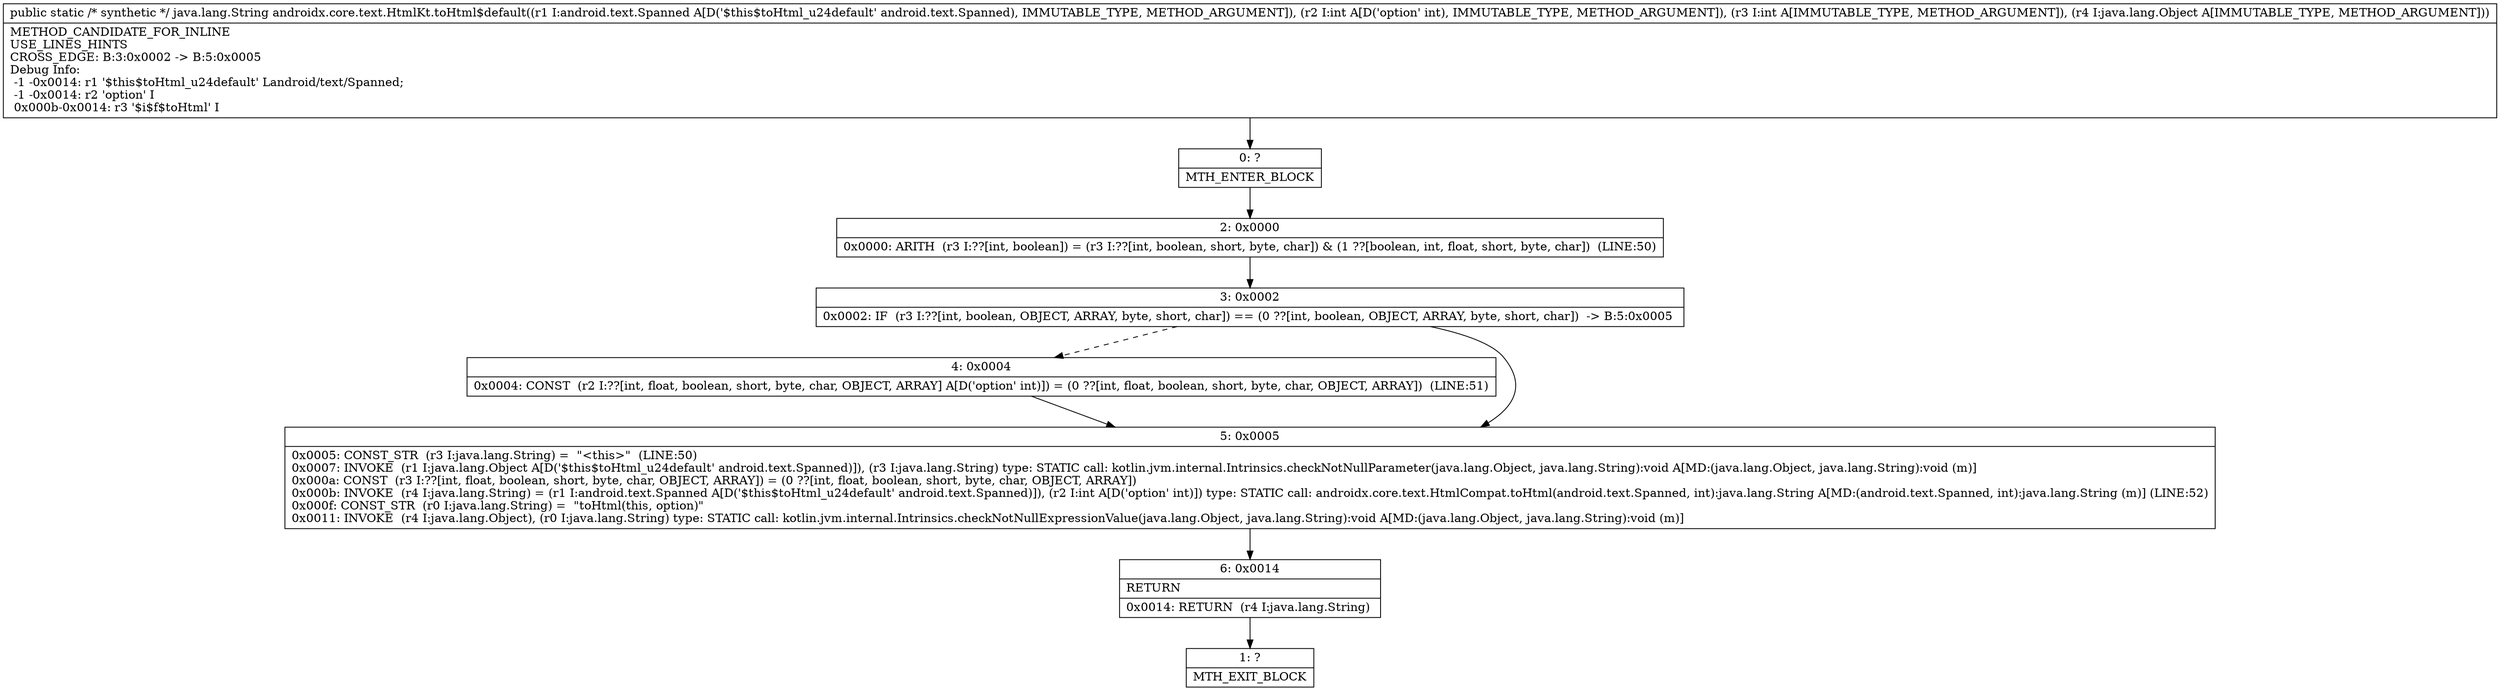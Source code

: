 digraph "CFG forandroidx.core.text.HtmlKt.toHtml$default(Landroid\/text\/Spanned;IILjava\/lang\/Object;)Ljava\/lang\/String;" {
Node_0 [shape=record,label="{0\:\ ?|MTH_ENTER_BLOCK\l}"];
Node_2 [shape=record,label="{2\:\ 0x0000|0x0000: ARITH  (r3 I:??[int, boolean]) = (r3 I:??[int, boolean, short, byte, char]) & (1 ??[boolean, int, float, short, byte, char])  (LINE:50)\l}"];
Node_3 [shape=record,label="{3\:\ 0x0002|0x0002: IF  (r3 I:??[int, boolean, OBJECT, ARRAY, byte, short, char]) == (0 ??[int, boolean, OBJECT, ARRAY, byte, short, char])  \-\> B:5:0x0005 \l}"];
Node_4 [shape=record,label="{4\:\ 0x0004|0x0004: CONST  (r2 I:??[int, float, boolean, short, byte, char, OBJECT, ARRAY] A[D('option' int)]) = (0 ??[int, float, boolean, short, byte, char, OBJECT, ARRAY])  (LINE:51)\l}"];
Node_5 [shape=record,label="{5\:\ 0x0005|0x0005: CONST_STR  (r3 I:java.lang.String) =  \"\<this\>\"  (LINE:50)\l0x0007: INVOKE  (r1 I:java.lang.Object A[D('$this$toHtml_u24default' android.text.Spanned)]), (r3 I:java.lang.String) type: STATIC call: kotlin.jvm.internal.Intrinsics.checkNotNullParameter(java.lang.Object, java.lang.String):void A[MD:(java.lang.Object, java.lang.String):void (m)]\l0x000a: CONST  (r3 I:??[int, float, boolean, short, byte, char, OBJECT, ARRAY]) = (0 ??[int, float, boolean, short, byte, char, OBJECT, ARRAY]) \l0x000b: INVOKE  (r4 I:java.lang.String) = (r1 I:android.text.Spanned A[D('$this$toHtml_u24default' android.text.Spanned)]), (r2 I:int A[D('option' int)]) type: STATIC call: androidx.core.text.HtmlCompat.toHtml(android.text.Spanned, int):java.lang.String A[MD:(android.text.Spanned, int):java.lang.String (m)] (LINE:52)\l0x000f: CONST_STR  (r0 I:java.lang.String) =  \"toHtml(this, option)\" \l0x0011: INVOKE  (r4 I:java.lang.Object), (r0 I:java.lang.String) type: STATIC call: kotlin.jvm.internal.Intrinsics.checkNotNullExpressionValue(java.lang.Object, java.lang.String):void A[MD:(java.lang.Object, java.lang.String):void (m)]\l}"];
Node_6 [shape=record,label="{6\:\ 0x0014|RETURN\l|0x0014: RETURN  (r4 I:java.lang.String) \l}"];
Node_1 [shape=record,label="{1\:\ ?|MTH_EXIT_BLOCK\l}"];
MethodNode[shape=record,label="{public static \/* synthetic *\/ java.lang.String androidx.core.text.HtmlKt.toHtml$default((r1 I:android.text.Spanned A[D('$this$toHtml_u24default' android.text.Spanned), IMMUTABLE_TYPE, METHOD_ARGUMENT]), (r2 I:int A[D('option' int), IMMUTABLE_TYPE, METHOD_ARGUMENT]), (r3 I:int A[IMMUTABLE_TYPE, METHOD_ARGUMENT]), (r4 I:java.lang.Object A[IMMUTABLE_TYPE, METHOD_ARGUMENT]))  | METHOD_CANDIDATE_FOR_INLINE\lUSE_LINES_HINTS\lCROSS_EDGE: B:3:0x0002 \-\> B:5:0x0005\lDebug Info:\l  \-1 \-0x0014: r1 '$this$toHtml_u24default' Landroid\/text\/Spanned;\l  \-1 \-0x0014: r2 'option' I\l  0x000b\-0x0014: r3 '$i$f$toHtml' I\l}"];
MethodNode -> Node_0;Node_0 -> Node_2;
Node_2 -> Node_3;
Node_3 -> Node_4[style=dashed];
Node_3 -> Node_5;
Node_4 -> Node_5;
Node_5 -> Node_6;
Node_6 -> Node_1;
}

